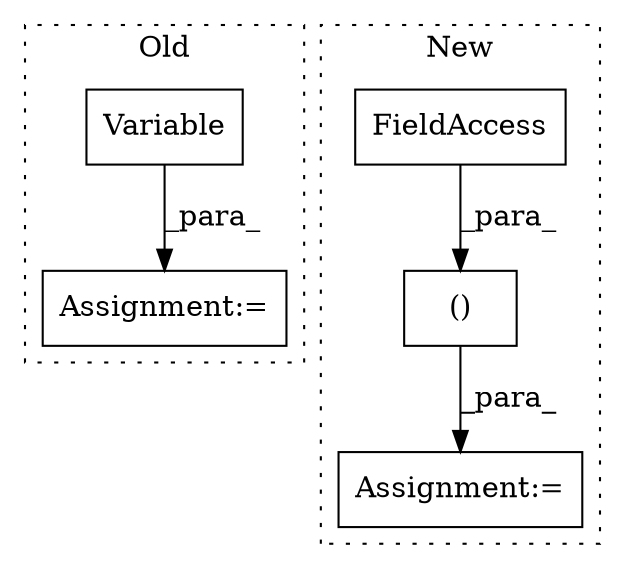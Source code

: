 digraph G {
subgraph cluster0 {
1 [label="Variable" a="32" s="3654,3682" l="9,1" shape="box"];
3 [label="Assignment:=" a="7" s="3653" l="1" shape="box"];
label = "Old";
style="dotted";
}
subgraph cluster1 {
2 [label="()" a="106" s="4464" l="25" shape="box"];
4 [label="Assignment:=" a="7" s="4438" l="2" shape="box"];
5 [label="FieldAccess" a="22" s="4483" l="6" shape="box"];
label = "New";
style="dotted";
}
1 -> 3 [label="_para_"];
2 -> 4 [label="_para_"];
5 -> 2 [label="_para_"];
}